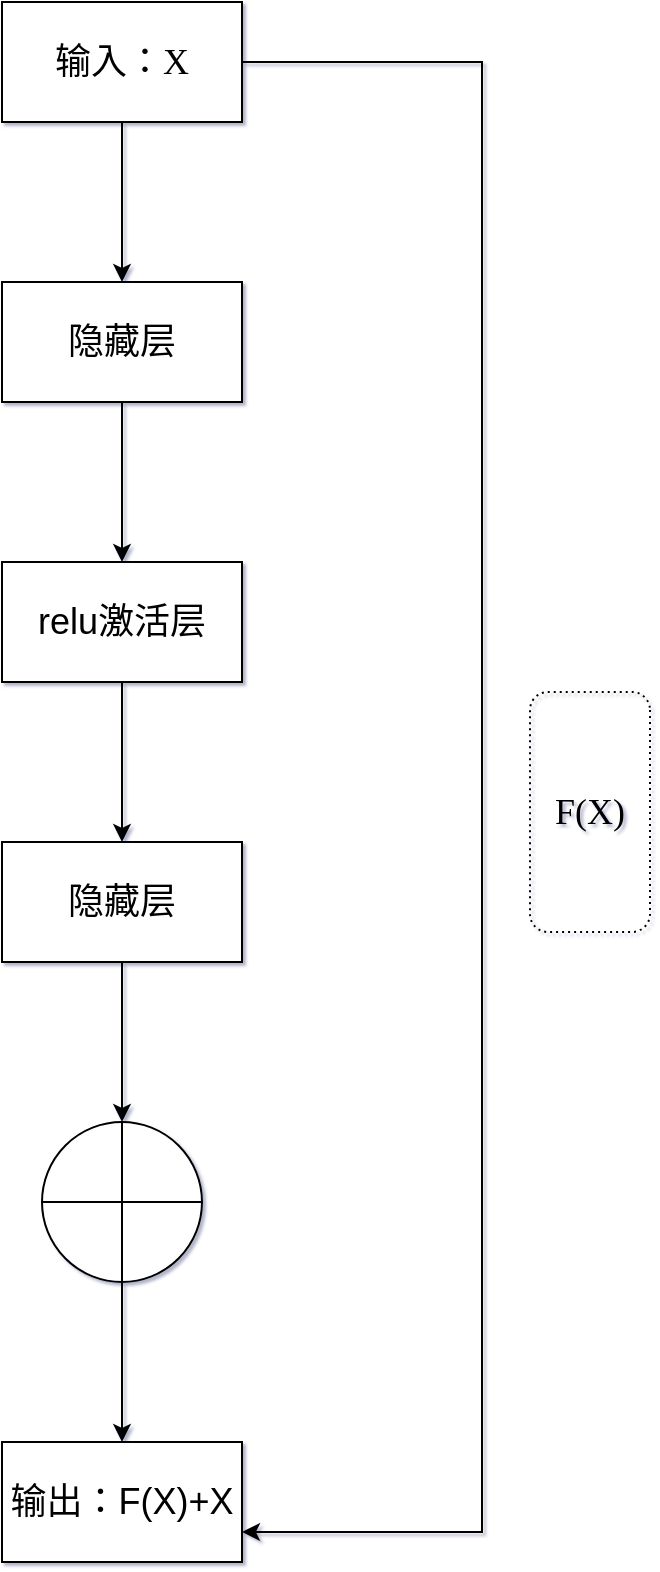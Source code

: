 <mxfile version="14.6.10" type="github">
  <diagram id="uNyh4qqiDuLtp65WveNB" name="第 1 页">
    <mxGraphModel dx="1422" dy="762" grid="1" gridSize="10" guides="1" tooltips="1" connect="1" arrows="1" fold="1" page="1" pageScale="1" pageWidth="827" pageHeight="1169" background="#ffffff" math="0" shadow="1">
      <root>
        <mxCell id="0" />
        <mxCell id="1" parent="0" />
        <mxCell id="0tJtxi1fCtbkk7B83Ru5-3" value="" style="edgeStyle=orthogonalEdgeStyle;rounded=0;orthogonalLoop=1;jettySize=auto;html=1;" edge="1" parent="1" source="0tJtxi1fCtbkk7B83Ru5-1" target="0tJtxi1fCtbkk7B83Ru5-2">
          <mxGeometry relative="1" as="geometry" />
        </mxCell>
        <mxCell id="0tJtxi1fCtbkk7B83Ru5-12" style="edgeStyle=orthogonalEdgeStyle;rounded=0;orthogonalLoop=1;jettySize=auto;html=1;exitX=1;exitY=0.5;exitDx=0;exitDy=0;entryX=1;entryY=0.75;entryDx=0;entryDy=0;fontFamily=Times New Roman;fontSize=18;" edge="1" parent="1" source="0tJtxi1fCtbkk7B83Ru5-1" target="0tJtxi1fCtbkk7B83Ru5-10">
          <mxGeometry relative="1" as="geometry">
            <Array as="points">
              <mxPoint x="360" y="150" />
              <mxPoint x="360" y="885" />
            </Array>
          </mxGeometry>
        </mxCell>
        <mxCell id="0tJtxi1fCtbkk7B83Ru5-1" value="输入：X" style="rounded=0;whiteSpace=wrap;html=1;fontFamily=Times New Roman;fontSize=18;" vertex="1" parent="1">
          <mxGeometry x="120" y="120" width="120" height="60" as="geometry" />
        </mxCell>
        <mxCell id="0tJtxi1fCtbkk7B83Ru5-5" value="" style="edgeStyle=orthogonalEdgeStyle;rounded=0;orthogonalLoop=1;jettySize=auto;html=1;" edge="1" parent="1" source="0tJtxi1fCtbkk7B83Ru5-2" target="0tJtxi1fCtbkk7B83Ru5-4">
          <mxGeometry relative="1" as="geometry" />
        </mxCell>
        <mxCell id="0tJtxi1fCtbkk7B83Ru5-2" value="隐藏层" style="rounded=0;whiteSpace=wrap;html=1;fontFamily=Times New Roman;fontSize=18;" vertex="1" parent="1">
          <mxGeometry x="120" y="260" width="120" height="60" as="geometry" />
        </mxCell>
        <mxCell id="0tJtxi1fCtbkk7B83Ru5-7" value="" style="edgeStyle=orthogonalEdgeStyle;rounded=0;orthogonalLoop=1;jettySize=auto;html=1;" edge="1" parent="1" source="0tJtxi1fCtbkk7B83Ru5-4" target="0tJtxi1fCtbkk7B83Ru5-6">
          <mxGeometry relative="1" as="geometry" />
        </mxCell>
        <mxCell id="0tJtxi1fCtbkk7B83Ru5-4" value="relu激活层" style="rounded=0;whiteSpace=wrap;html=1;fontSize=18;" vertex="1" parent="1">
          <mxGeometry x="120" y="400" width="120" height="60" as="geometry" />
        </mxCell>
        <mxCell id="0tJtxi1fCtbkk7B83Ru5-9" value="" style="edgeStyle=orthogonalEdgeStyle;rounded=0;orthogonalLoop=1;jettySize=auto;html=1;" edge="1" parent="1" source="0tJtxi1fCtbkk7B83Ru5-6" target="0tJtxi1fCtbkk7B83Ru5-8">
          <mxGeometry relative="1" as="geometry" />
        </mxCell>
        <mxCell id="0tJtxi1fCtbkk7B83Ru5-6" value="隐藏层" style="whiteSpace=wrap;html=1;rounded=0;fontSize=18;" vertex="1" parent="1">
          <mxGeometry x="120" y="540" width="120" height="60" as="geometry" />
        </mxCell>
        <mxCell id="0tJtxi1fCtbkk7B83Ru5-11" value="" style="edgeStyle=orthogonalEdgeStyle;rounded=0;orthogonalLoop=1;jettySize=auto;html=1;fontFamily=Times New Roman;fontSize=18;" edge="1" parent="1" source="0tJtxi1fCtbkk7B83Ru5-8" target="0tJtxi1fCtbkk7B83Ru5-10">
          <mxGeometry relative="1" as="geometry" />
        </mxCell>
        <mxCell id="0tJtxi1fCtbkk7B83Ru5-8" value="" style="shape=orEllipse;perimeter=ellipsePerimeter;whiteSpace=wrap;html=1;backgroundOutline=1;" vertex="1" parent="1">
          <mxGeometry x="140" y="680" width="80" height="80" as="geometry" />
        </mxCell>
        <mxCell id="0tJtxi1fCtbkk7B83Ru5-10" value="输出：F(X)+X" style="whiteSpace=wrap;html=1;rounded=0;fontSize=18;" vertex="1" parent="1">
          <mxGeometry x="120" y="840" width="120" height="60" as="geometry" />
        </mxCell>
        <mxCell id="0tJtxi1fCtbkk7B83Ru5-13" value="F(X)" style="rounded=1;whiteSpace=wrap;html=1;fontFamily=Times New Roman;fontSize=18;direction=south;dashed=1;dashPattern=1 2;fillColor=none;" vertex="1" parent="1">
          <mxGeometry x="384" y="465" width="60" height="120" as="geometry" />
        </mxCell>
      </root>
    </mxGraphModel>
  </diagram>
</mxfile>

